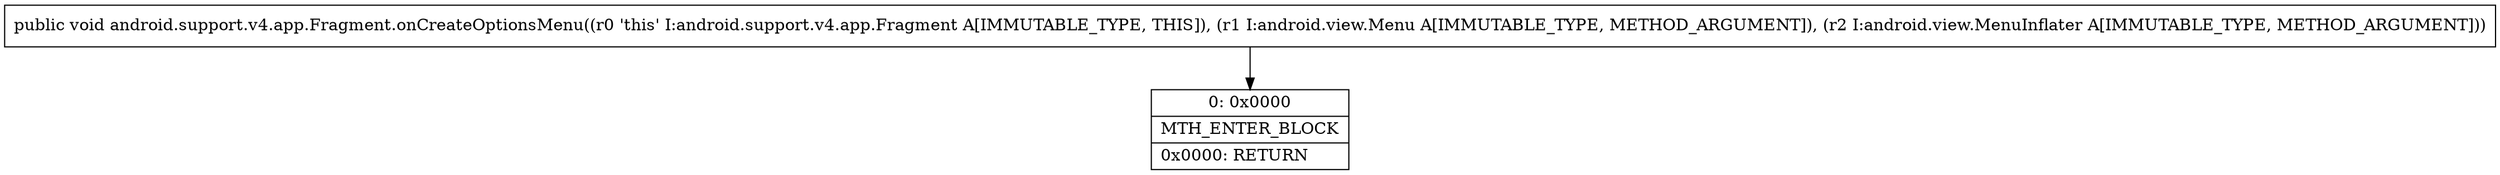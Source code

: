 digraph "CFG forandroid.support.v4.app.Fragment.onCreateOptionsMenu(Landroid\/view\/Menu;Landroid\/view\/MenuInflater;)V" {
Node_0 [shape=record,label="{0\:\ 0x0000|MTH_ENTER_BLOCK\l|0x0000: RETURN   \l}"];
MethodNode[shape=record,label="{public void android.support.v4.app.Fragment.onCreateOptionsMenu((r0 'this' I:android.support.v4.app.Fragment A[IMMUTABLE_TYPE, THIS]), (r1 I:android.view.Menu A[IMMUTABLE_TYPE, METHOD_ARGUMENT]), (r2 I:android.view.MenuInflater A[IMMUTABLE_TYPE, METHOD_ARGUMENT])) }"];
MethodNode -> Node_0;
}


